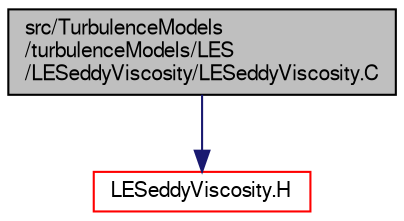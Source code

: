 digraph "src/TurbulenceModels/turbulenceModels/LES/LESeddyViscosity/LESeddyViscosity.C"
{
  bgcolor="transparent";
  edge [fontname="FreeSans",fontsize="10",labelfontname="FreeSans",labelfontsize="10"];
  node [fontname="FreeSans",fontsize="10",shape=record];
  Node1 [label="src/TurbulenceModels\l/turbulenceModels/LES\l/LESeddyViscosity/LESeddyViscosity.C",height=0.2,width=0.4,color="black", fillcolor="grey75", style="filled" fontcolor="black"];
  Node1 -> Node2 [color="midnightblue",fontsize="10",style="solid",fontname="FreeSans"];
  Node2 [label="LESeddyViscosity.H",height=0.2,width=0.4,color="red",URL="$a10161.html"];
}
